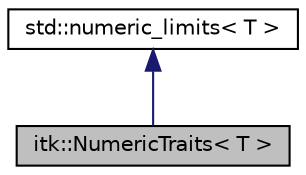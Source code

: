 digraph "itk::NumericTraits&lt; T &gt;"
{
 // LATEX_PDF_SIZE
  edge [fontname="Helvetica",fontsize="10",labelfontname="Helvetica",labelfontsize="10"];
  node [fontname="Helvetica",fontsize="10",shape=record];
  Node1 [label="itk::NumericTraits\< T \>",height=0.2,width=0.4,color="black", fillcolor="grey75", style="filled", fontcolor="black",tooltip="Define additional traits for native types such as int or float."];
  Node2 -> Node1 [dir="back",color="midnightblue",fontsize="10",style="solid",fontname="Helvetica"];
  Node2 [label="std::numeric_limits\< T \>",height=0.2,width=0.4,color="black", fillcolor="white", style="filled",tooltip=" "];
}
